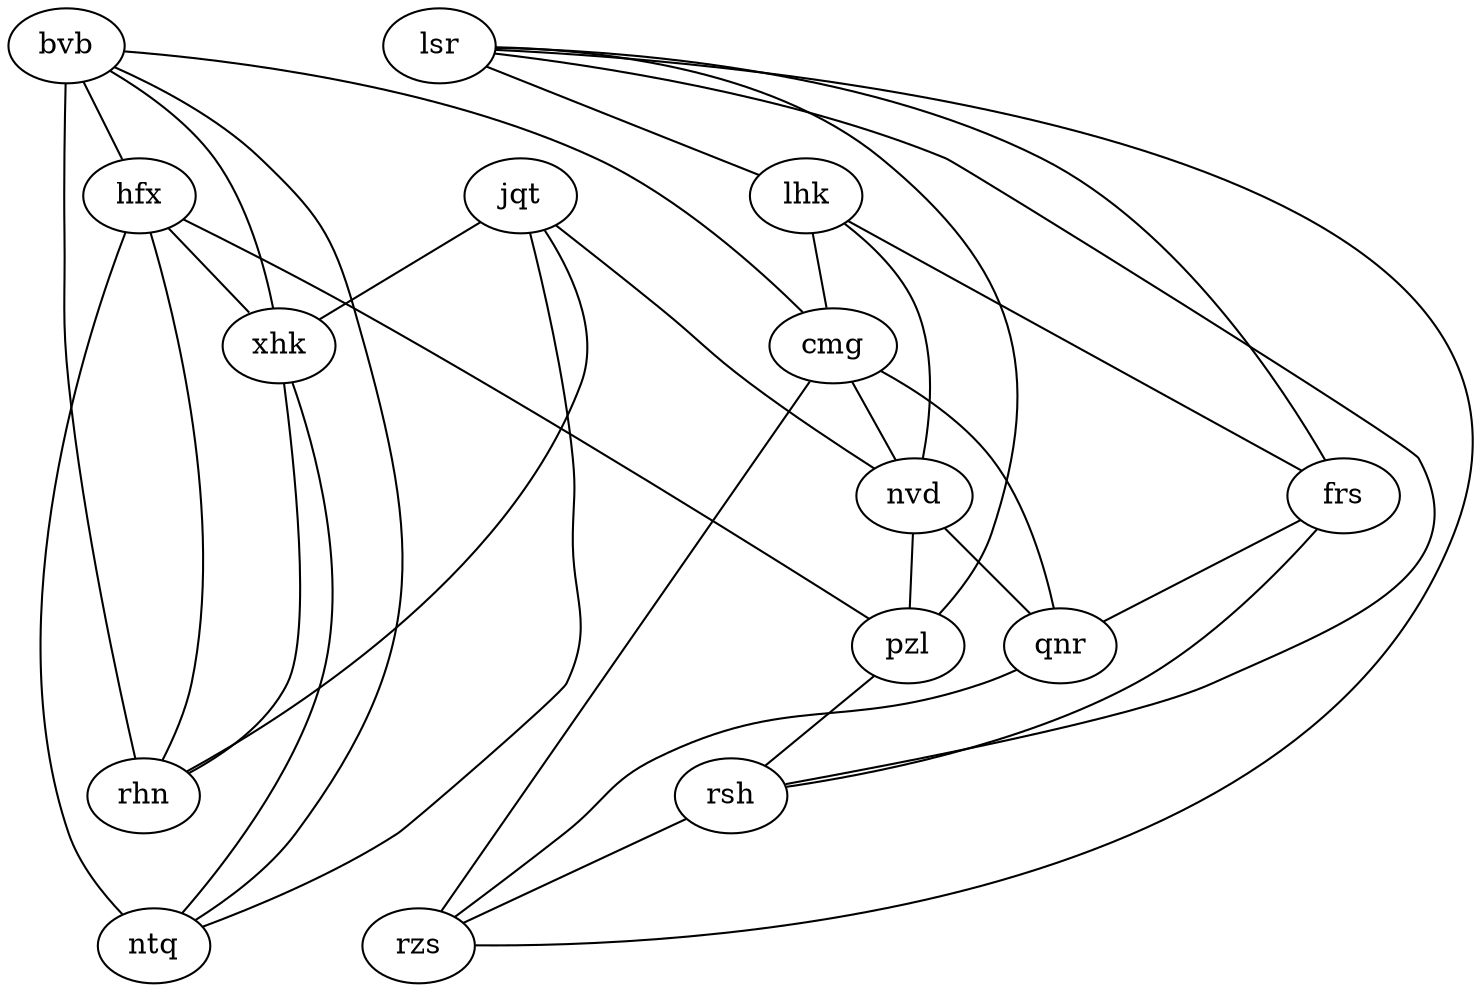 strict graph {


	"jqt" [  weight=0 ];

	"jqt" -- "rhn" [  weight=0 ];

	"jqt" -- "xhk" [  weight=0 ];

	"jqt" -- "nvd" [  weight=0 ];

	"jqt" -- "ntq" [  weight=0 ];

	"bvb" [  weight=0 ];

	"bvb" -- "cmg" [  weight=0 ];

	"bvb" -- "rhn" [  weight=0 ];

	"bvb" -- "xhk" [  weight=0 ];

	"bvb" -- "hfx" [  weight=0 ];

	"bvb" -- "ntq" [  weight=0 ];

	"lsr" [  weight=0 ];

	"lsr" -- "rsh" [  weight=0 ];

	"lsr" -- "pzl" [  weight=0 ];

	"lsr" -- "lhk" [  weight=0 ];

	"lsr" -- "rzs" [  weight=0 ];

	"lsr" -- "frs" [  weight=0 ];

	"hfx" [  weight=0 ];

	"hfx" -- "xhk" [  weight=0 ];

	"hfx" -- "rhn" [  weight=0 ];

	"hfx" -- "bvb" [  weight=0 ];

	"hfx" -- "pzl" [  weight=0 ];

	"hfx" -- "ntq" [  weight=0 ];

	"lhk" [  weight=0 ];

	"lhk" -- "cmg" [  weight=0 ];

	"lhk" -- "nvd" [  weight=0 ];

	"lhk" -- "lsr" [  weight=0 ];

	"lhk" -- "frs" [  weight=0 ];

	"cmg" [  weight=0 ];

	"cmg" -- "bvb" [  weight=0 ];

	"cmg" -- "rzs" [  weight=0 ];

	"cmg" -- "qnr" [  weight=0 ];

	"cmg" -- "nvd" [  weight=0 ];

	"cmg" -- "lhk" [  weight=0 ];

	"frs" [  weight=0 ];

	"frs" -- "rsh" [  weight=0 ];

	"frs" -- "qnr" [  weight=0 ];

	"frs" -- "lhk" [  weight=0 ];

	"frs" -- "lsr" [  weight=0 ];

	"nvd" [  weight=0 ];

	"nvd" -- "jqt" [  weight=0 ];

	"nvd" -- "cmg" [  weight=0 ];

	"nvd" -- "pzl" [  weight=0 ];

	"nvd" -- "qnr" [  weight=0 ];

	"nvd" -- "lhk" [  weight=0 ];

	"xhk" [  weight=0 ];

	"xhk" -- "jqt" [  weight=0 ];

	"xhk" -- "hfx" [  weight=0 ];

	"xhk" -- "rhn" [  weight=0 ];

	"xhk" -- "bvb" [  weight=0 ];

	"xhk" -- "ntq" [  weight=0 ];

	"pzl" [  weight=0 ];

	"pzl" -- "lsr" [  weight=0 ];

	"pzl" -- "hfx" [  weight=0 ];

	"pzl" -- "nvd" [  weight=0 ];

	"pzl" -- "rsh" [  weight=0 ];

	"rsh" [  weight=0 ];

	"rsh" -- "frs" [  weight=0 ];

	"rsh" -- "pzl" [  weight=0 ];

	"rsh" -- "lsr" [  weight=0 ];

	"rsh" -- "rzs" [  weight=0 ];

	"rhn" [  weight=0 ];

	"rhn" -- "jqt" [  weight=0 ];

	"rhn" -- "xhk" [  weight=0 ];

	"rhn" -- "bvb" [  weight=0 ];

	"rhn" -- "hfx" [  weight=0 ];

	"qnr" [  weight=0 ];

	"qnr" -- "rzs" [  weight=0 ];

	"qnr" -- "frs" [  weight=0 ];

	"qnr" -- "cmg" [  weight=0 ];

	"qnr" -- "nvd" [  weight=0 ];

	"rzs" [  weight=0 ];

	"rzs" -- "lsr" [  weight=0 ];

	"rzs" -- "rsh" [  weight=0 ];

	"rzs" -- "qnr" [  weight=0 ];

	"rzs" -- "cmg" [  weight=0 ];

	"ntq" [  weight=0 ];

	"ntq" -- "jqt" [  weight=0 ];

	"ntq" -- "hfx" [  weight=0 ];

	"ntq" -- "bvb" [  weight=0 ];

	"ntq" -- "xhk" [  weight=0 ];

}
